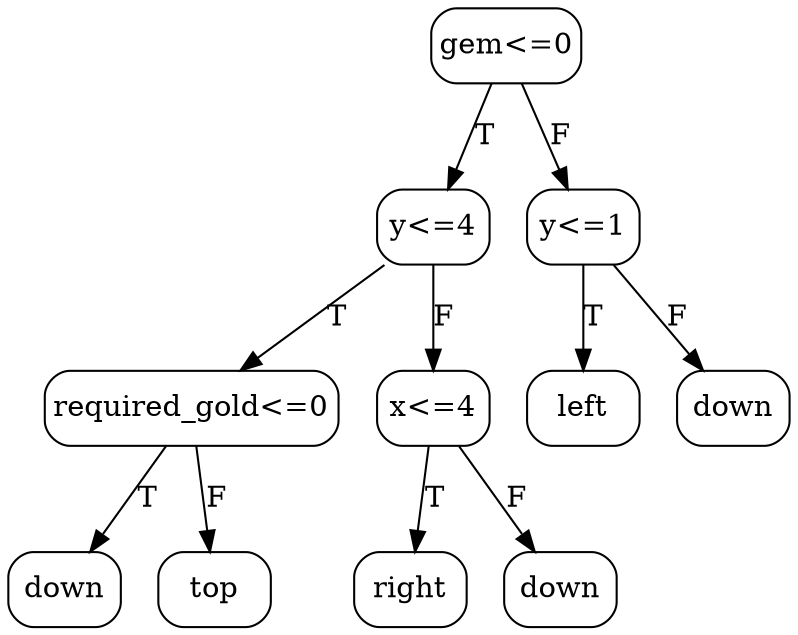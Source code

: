 // decision tree
digraph {
	3 [label=down margin="0.05,0.05" shape=box style=rounded]
	4 [label=top margin="0.05,0.05" shape=box style=rounded]
	2 [label="required_gold<=0" margin="0.05,0.05" shape=box style=rounded]
	2 -> 3 [label=T]
	2 -> 4 [label=F]
	6 [label=right margin="0.05,0.05" shape=box style=rounded]
	7 [label=down margin="0.05,0.05" shape=box style=rounded]
	5 [label="x<=4" margin="0.05,0.05" shape=box style=rounded]
	5 -> 6 [label=T]
	5 -> 7 [label=F]
	1 [label="y<=4" margin="0.05,0.05" shape=box style=rounded]
	1 -> 2 [label=T]
	1 -> 5 [label=F]
	9 [label=left margin="0.05,0.05" shape=box style=rounded]
	12 [label=down margin="0.05,0.05" shape=box style=rounded]
	8 [label="y<=1" margin="0.05,0.05" shape=box style=rounded]
	8 -> 9 [label=T]
	8 -> 12 [label=F]
	0 [label="gem<=0" margin="0.05,0.05" shape=box style=rounded]
	0 -> 1 [label=T]
	0 -> 8 [label=F]
}
